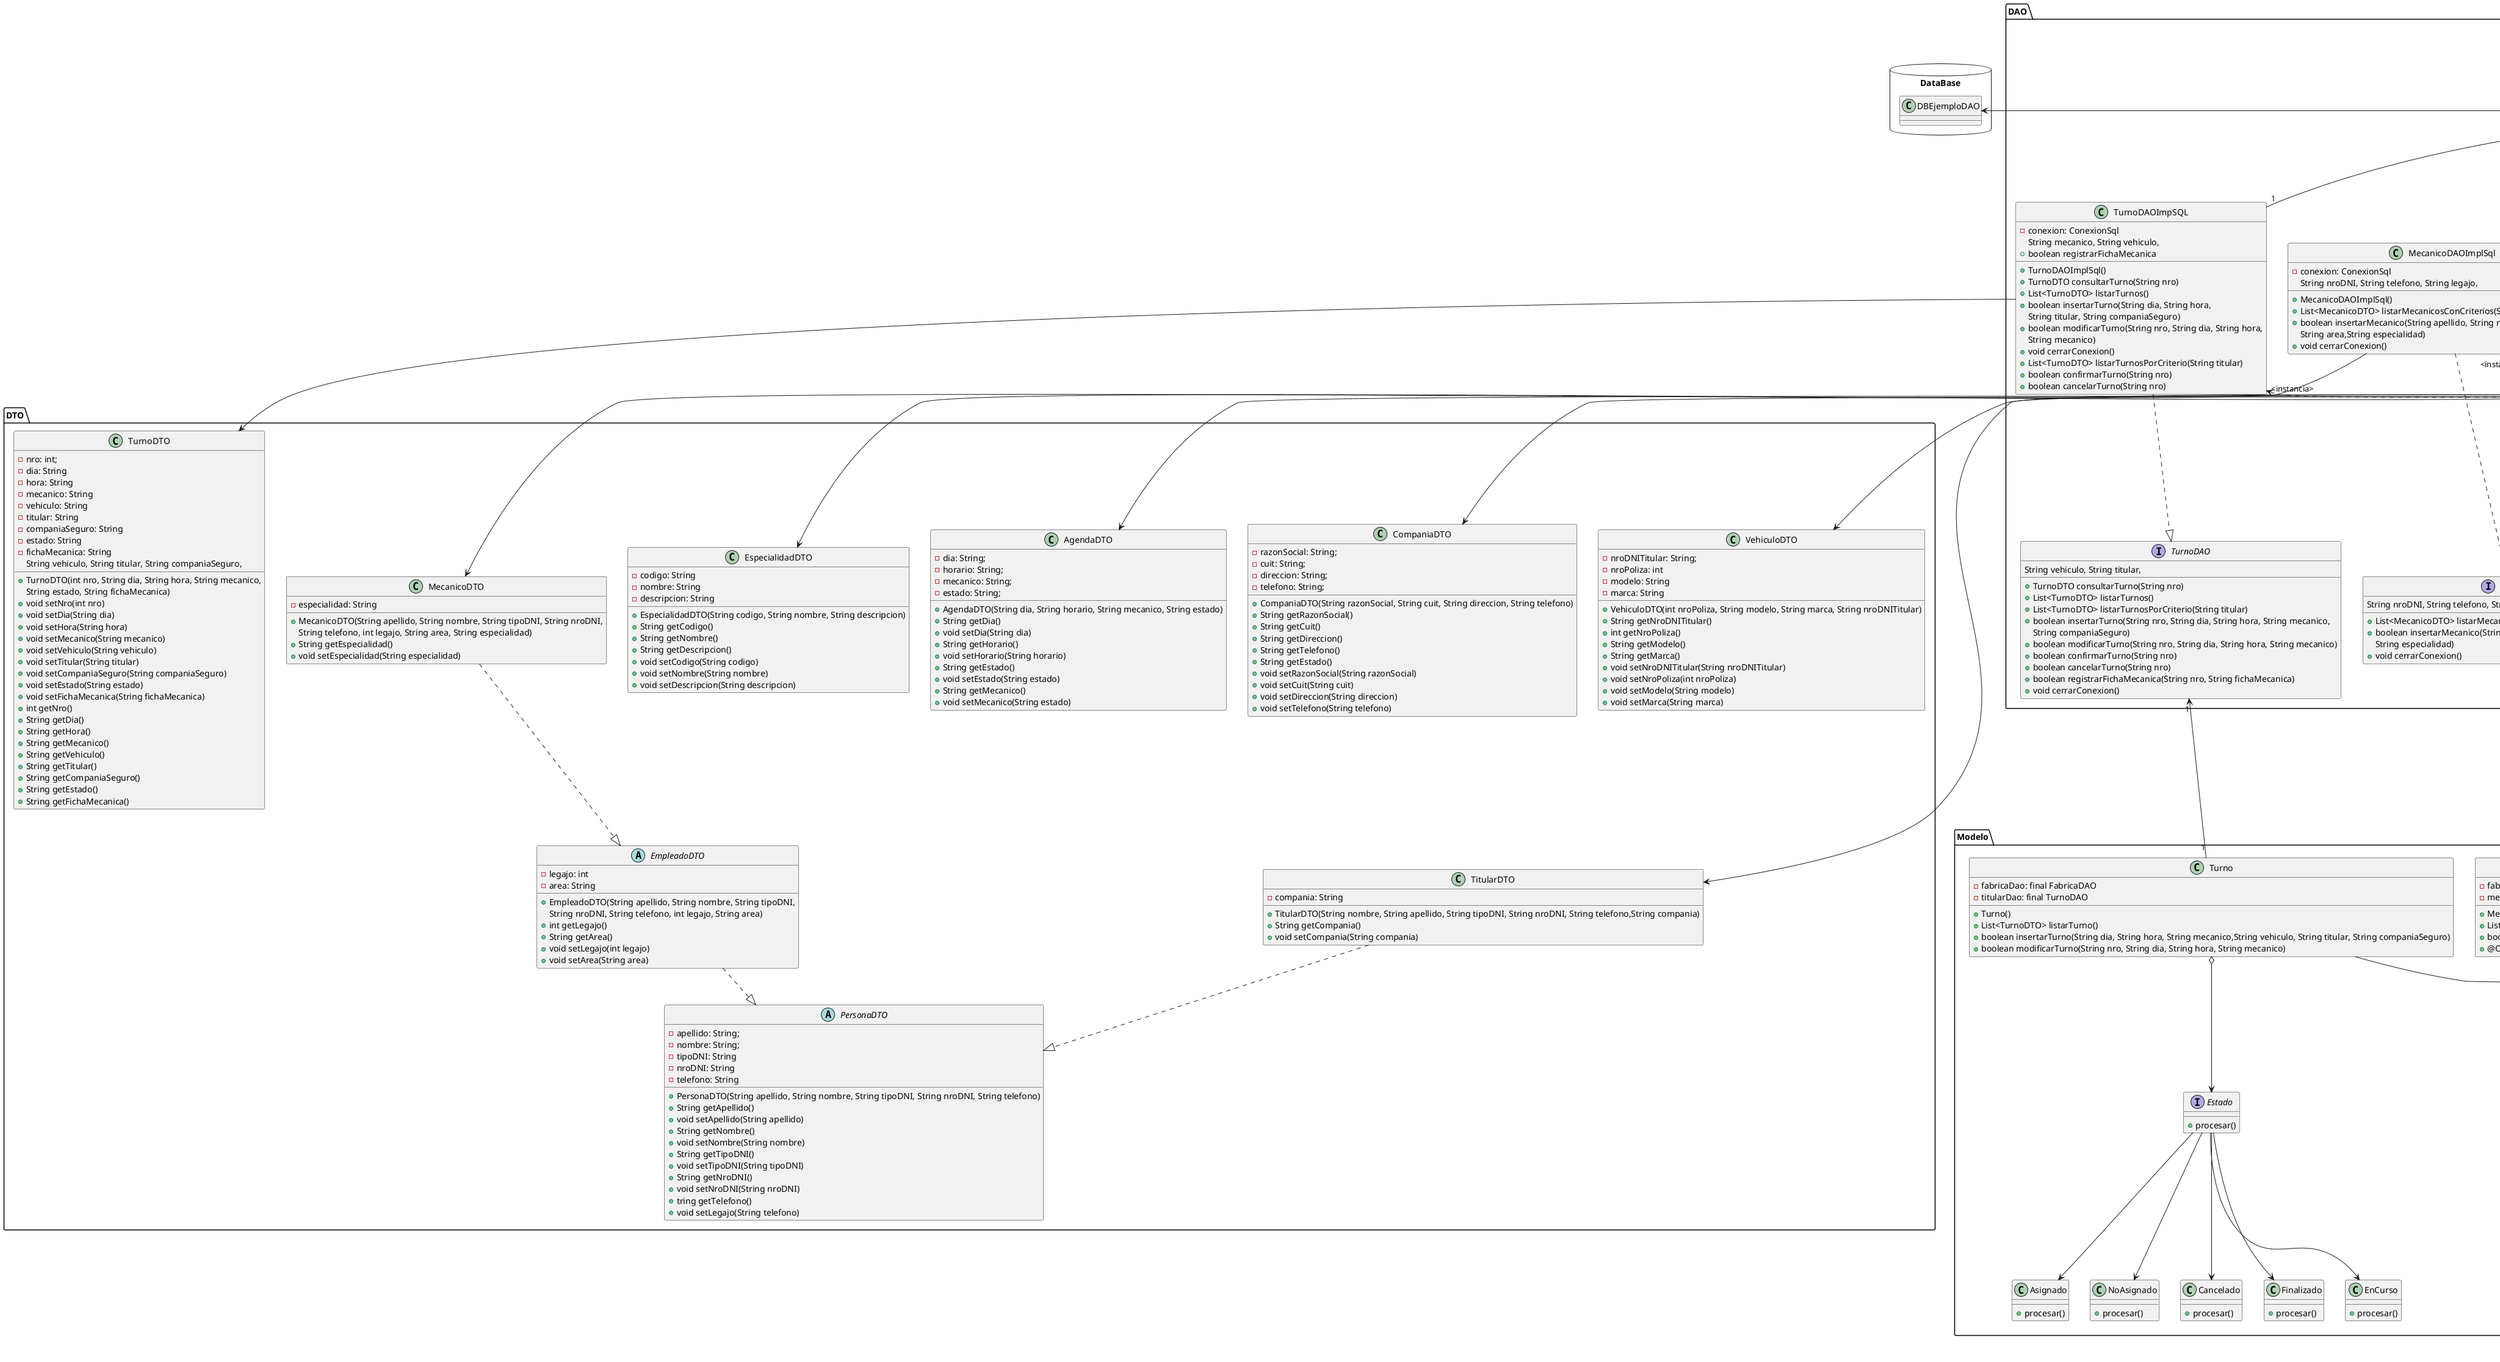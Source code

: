 @startuml
    package Modelo <<Folder>>{

        abstract Modelo{
            + static Modelo fabricarModelo(String nombreClaseModelo)
        }

        class Compania {
            - fabricaDao: final FabricaDAO
            - companiaDao: final CompaniaDAO
            + Compania()
            + List<CompaniaDTO> listarCompanias()
            + boolean insertarCompania(String razonSocial, String cuit, String direccion, String telefono)
            + @Override void finalize() 
        }

        class Agenda {
            - fabricaDao: final FabricaDAO
            - agendaDao: final AgendaDAO
            + Agenda()
            + List<AgendaDTO> listarAgenda(String mecanicoNombre, String estadoTurno)
            + @Override void finalize()
        }

        class Especialidad {
            - fabricaDao: final FabricaDAO
            - especialidadDao: final EspecialidadDAO
            + Especialidad()
            + List<EspecialidadDTO> listarEspecialidades()
            + @Override void finalize()
        }

        class Mecanico {
            - fabricaDao: final FabricaDAO
            - mecanicoDao: final MecanicoDAO
            + Mecanico()
            + List<MecanicoDTO> listarMecanicosConCriterios(String especialidad)
            + boolean insertarMecanico(String apellido, String nombre, String tipoDNI, String nroDNI, String telefono, String legajo, String area, String especialidad)
            + @Override void finalize()
        }

        class Titular {
            - fabricaDao: final FabricaDAO
            - titularDao: final TitularDAO
            + Titular()
            + boolean insertarTitular(String nombre, String apellido, String tipoDNI, String nroDNI, String telefono, String compania)
            + TitularDTO buscarTitular(String apellidoTitular, String nombreTitular)
            + @Override void finalize()
        }

        class Turno {
            - fabricaDao: final FabricaDAO
            - titularDao: final TurnoDAO
            + Turno()
            + List<TurnoDTO> listarTurno()
            + boolean insertarTurno(String dia, String hora, String mecanico,String vehiculo, String titular, String companiaSeguro)
            + boolean modificarTurno(String nro, String dia, String hora, String mecanico)
        }

        class Vehiculo {
            - fabricaDao: final FabricaDAO
            - titularDao: final vehiculoDao
            + Vehiculo()
            + boolean insertarVehiculo(int nroPoliza, String modelo, String marca, String nroDNITitular)
            + @Override void finalize()
        }

        interface Estado{
            + procesar()
        }

        class Asignado{
            + procesar()
        }

        class NoAsignado{
            + procesar()
        }

        class Cancelado{
            + procesar()
        }

        class Finalizado{
            + procesar()
        }

        class EnCurso{
            + procesar()
        }
    }

    package Controlador <<Folder>>{

        abstract Controlador{
            VISTA: InterfazTurno
            MODELO: Modelo
        }

        class EncRecepcionControlador extends Controlador {
            + EncRecepcionControlador(InterfazTurno vista, Modelo modelo)
            + keyTyped(KeyEvent ke)
            + void keyPressed(KeyEvent ke)
            + void actionPerformed(ActionEvent e)
            + void keyReleased(KeyEvent ke)
            - void iniciarFrmNuevoTurno()
        }

        class EncTallerControlador extends Controlador {

        }

        class EnsAdministracionControlador extends Controlador {

        }
    }

    package Vista <<Folder>>{

        class FrmNuevoCliente extends javax.swing.JFrame{
            + FrmNuevoCliente()
        }

        class FrmNuevoTurno extends javax.swing.JFrame implements InterfazTurno{
            + FrmNuevoTurno()
            + void setControlador(Controlador c)
            + void iniciaVista()
            + void cerrarVista()
            + void llenarVista()
        }

        class FrmNuevoEmpleado extends javax.swing.JFrame{
            + FrmNuevoEmpleado()
        }

        interface InterfazTurno{
            + static enum Operacion {
            + setControlador(Controlador c)
            + iniciaVista()
            + cerrarVista()
        }

        class vistaFichaMecanica extends javax.swing.JFrame{
            + vistaFichaMecanica()
        }
            
        class vistaHome extends javax.swing.JFrame implements InterfazTurno{
            + vistaHome()
            + void setControlador(Controlador c)
            + void iniciaVista()
            + void cerrarVista()
        }

    }

     package DAO <<Folder>>{

        abstract FabricaDAO{
            + abstract AlumnoDAO getAlumnoDao()
            + abstract TurnoDAO getTurnoDao()
            + abstract VehiculoDAO getVehiculoDao()
            + abstract TitularDAO getTitularDao()
            + abstract MecanicoDAO getMecanicoDao()
            + abstract CompaniaDAO getCompaniaDao()
            + abstract EspecialidadDAO getEspecialidadDAO()
            + abstract AgendaDAO getAgendaDao()
            + static FabricaDAO getFactory(String nombreClase)
        }

        class SqlFabricaDAO extends FabricaDAO{
            + TurnoDAO getTurnoDao()
            + VehiculoDAO getVehiculoDao()
            + TitularDAO getTitularDao()
            + MecanicoDAO getMecanicoDao()
            + MecanicoDAO getMecanicoDao()
            + CompaniaDAO getCompaniaDao()
            + EspecialidadDAO getEspecialidadDAO()
            + AgendaDAO getAgendaDao()
        }

        interface AgendaDAO{
            + List<AgendaDTO> listarAgenda(String mecanicoNombre, String estadoTurno)
            + cerrarConexion()
        }

        class AgendaDAOImplSql {
            - conexion: ConexionSql
            + AgendaDAOImplSql()
            + List<AgendaDTO> listarAgenda(String mecanicoNombre, String estadoTurno)
            + errarConexion()
        }

        interface CompaniaDAO{
            + List<CompaniaDTO> listarCompanias()
            + boolean insertarCompania(String razonSocial, String cuit, String direccion, 
                                 String telefono)
            + void cerrarConexion()
        }

        class CompaniaDAOImplSql {
            - conexion: ConexionSql
            + CompaniaDAOImplSql()
            + List<CompaniaDTO> listarCompanias()
            + boolean insertarCompania(String razonSocial, String cuit, 
                                        String direccion, String telefono)
            + void cerrarConexion()
        }

        interface EspecialidadDAO{
            + List<EspecialidadDTO> listarEspecialidades()
            + void cerrarConexion()
        }

        class EspecialidadDAOImpSql {
            - conexion: ConexionSql
            + EspecialidadDAOImpSql()
            + List<EspecialidadDTO> listarEspecialidades()
            + void cerrarConexion()
        }

        interface MecanicoDAO{
            + List<MecanicoDTO> listarMecanicosConCriterios(String especialidad)
            + boolean insertarMecanico(String apellido, String nombre, String tipoDNI, 
                                 String nroDNI, String telefono, String legajo, String area,
                                 String especialidad)
            + void cerrarConexion()
        }

        class MecanicoDAOImplSql {
            - conexion: ConexionSql
            + MecanicoDAOImplSql()
            + List<MecanicoDTO> listarMecanicosConCriterios(String especialidad)
            + boolean insertarMecanico(String apellido, String nombre, String tipoDNI, 
                                        String nroDNI, String telefono, String legajo, 
                                        String area,String especialidad)
            + void cerrarConexion()
        }

        interface TitularDAO{
            + TitularDTO buscarTitular(String apellido, String nombre)
            + boolean insertarTitular(String nombre, String apellido, String tipoDNI, String nroDNI, String telefono,String compania)
            + void cerrarConexion()
        }

        class TitularDAOImplSql {
            - conexion: ConexionSql
            + TitularDAOImplSql()
            + TitularDTO buscarTitular(String apellidoTitular, String nombreTitular)
            + boolean insertarTitular(String nombre, String apellido, String tipoDNI, String nroDNI, String telefono, String compania)
            + void cerrarConexion()
        }

        interface TurnoDAO{
            + TurnoDTO consultarTurno(String nro)
            + List<TurnoDTO> listarTurnos()
            + List<TurnoDTO> listarTurnosPorCriterio(String titular)
            + boolean insertarTurno(String nro, String dia, String hora, String mecanico,
                                    String vehiculo, String titular, 
                                    String companiaSeguro)
            + boolean modificarTurno(String nro, String dia, String hora, String mecanico)
            + boolean confirmarTurno(String nro)
            + boolean cancelarTurno(String nro)
            + boolean registrarFichaMecanica(String nro, String fichaMecanica)
            + void cerrarConexion()
        }

        class TurnoDAOImpSQL {
            - conexion: ConexionSql
            + TurnoDAOImplSql()
            + TurnoDTO consultarTurno(String nro)
            + List<TurnoDTO> listarTurnos()
            + boolean insertarTurno(String dia, String hora, 
                                     String mecanico, String vehiculo, 
                                     String titular, String companiaSeguro)
            + boolean modificarTurno(String nro, String dia, String hora, 
                                      String mecanico)
            + void cerrarConexion()
            + List<TurnoDTO> listarTurnosPorCriterio(String titular)
            + boolean confirmarTurno(String nro)
            + boolean cancelarTurno(String nro)
            + boolean registrarFichaMecanica
        }

        interface VehiculoDAO{
            + VehiculoDTO consultarVehiculo(int nroPoliza)
            + boolean insertarVehiculo(int nroPoliza,
                                 String modelo,
                                 String marca,
                                 String nroDNITitular)
            + void cerrarConexion()
        }

        class VehiculoDAOImplSql {
            - conexion: ConexionSql
            + VehiculoDAOImplSql()
            + VehiculoDTO consultarVehiculo(int nroPoliza)
            + boolean insertarVehiculo(int nroPoliza, String modelo, String marca, String nroDNITitular)
            + void cerrarConexion()
        }

        package Singleton <<Folder>>{
            class ConexionSQL{
                - URL: static final String 
                - connection: Connection
                - instancia: static ConexionSql 
                - ConexionSql()
                + static ConexionSql getInstancia()
                + Connection getConnection()
                # void desconectar()
            }
        }
     }

    package  DTO <<Folder>>{

        class AgendaDTO {
            - dia: String;
            - horario: String;
            - mecanico: String;
            - estado: String;
            + AgendaDTO(String dia, String horario, String mecanico, String estado)
            + String getDia()
            + void setDia(String dia)
            + String getHorario()
            + void setHorario(String horario)
            + String getEstado()
            + void setEstado(String estado)
            + String getMecanico()
            + void setMecanico(String estado)
        }

        class CompaniaDTO {
            - razonSocial: String;
            - cuit: String;
            - direccion: String;
            - telefono: String;
            + CompaniaDTO(String razonSocial, String cuit, String direccion, String telefono)
            + String getRazonSocial()
            + String getCuit()
            + String getDireccion()
            + String getTelefono()
            + String getEstado()
            + void setRazonSocial(String razonSocial)
            + void setCuit(String cuit)
            + void setDireccion(String direccion)
            + void setTelefono(String telefono)
        }

        abstract EmpleadoDTO{
            - legajo: int
            - area: String
            + EmpleadoDTO(String apellido, String nombre, String tipoDNI, 
                       String nroDNI, String telefono, int legajo, String area)
            + int getLegajo()
            + String getArea()
            + void setLegajo(int legajo)
            + void setArea(String area)
        }

        class EspecialidadDTO {
            - codigo: String
            - nombre: String
            - descripcion: String
            + EspecialidadDTO(String codigo, String nombre, String descripcion)
            + String getCodigo()
            + String getNombre()
            + String getDescripcion()
            + void setCodigo(String codigo)
            + void setNombre(String nombre)
            + void setDescripcion(String descripcion)
        }

        class MecanicoDTO{
            - especialidad: String
            + MecanicoDTO(String apellido, String nombre, String tipoDNI, String nroDNI, 
                       String telefono, int legajo, String area, String especialidad)
            + String getEspecialidad()
            + void setEspecialidad(String especialidad)
        }
        
        abstract PersonaDTO{
            - apellido: String;
            - nombre: String;
            - tipoDNI: String
            - nroDNI: String
            - telefono: String
            + PersonaDTO(String apellido, String nombre, String tipoDNI, String nroDNI, String telefono)
            + String getApellido()
            + void setApellido(String apellido)
            + String getNombre()
            + void setNombre(String nombre)
            + String getTipoDNI()
            + void setTipoDNI(String tipoDNI)
            + String getNroDNI()
            + void setNroDNI(String nroDNI)
            + tring getTelefono()
            + void setLegajo(String telefono)
        }

        class TitularDTO{
            - compania: String
            + TitularDTO(String nombre, String apellido, String tipoDNI, String nroDNI, String telefono,String compania)
            + String getCompania()
            + void setCompania(String compania)
        }
        
        class TurnoDTO {
            - nro: int;
            - dia: String
            - hora: String
            - mecanico: String
            - vehiculo: String
            - titular: String
            - companiaSeguro: String
            - estado: String
            - fichaMecanica: String
            + TurnoDTO(int nro, String dia, String hora, String mecanico, 
                    String vehiculo, String titular, String companiaSeguro,
                    String estado, String fichaMecanica)
            + void setNro(int nro)
            + void setDia(String dia)
            + void setHora(String hora)
            + void setMecanico(String mecanico)
            + void setVehiculo(String vehiculo)
            + void setTitular(String titular)
            + void setCompaniaSeguro(String companiaSeguro)
            + void setEstado(String estado)
            + void setFichaMecanica(String fichaMecanica)
            + int getNro()
            + String getDia()
            + String getHora()
            + String getMecanico()
            + String getVehiculo()
            + String getTitular()
            + String getCompaniaSeguro()
            + String getEstado()
            + String getFichaMecanica()
        }
        
        class VehiculoDTO {
            - nroDNITitular: String;
            - nroPoliza: int
            - modelo: String
            - marca: String
            + VehiculoDTO(int nroPoliza, String modelo, String marca, String nroDNITitular)
            + String getNroDNITitular()
            + int getNroPoliza()
            + String getModelo()
            + String getMarca()
            + void setNroDNITitular(String nroDNITitular)
            + void setNroPoliza(int nroPoliza)
            + void setModelo(String modelo)
            + void setMarca(String marca)
        }

    }

    package DataBase <<Database>>{

        class DBEjemploDAO{
            
        }
    }

    package Main <<Folder>>{
        class Main{
            modelo: Modelo
            vista: InterfazTurno
            controlador: Controlador
        }
        
    }

    Compania "1" -up-> "1" CompaniaDAO
    Turno "1" -up-> "1" TurnoDAO
    Titular "1" -up-> "1" TitularDAO
    Mecanico "1" -up-> "1" MecanicoDAO
    Especialidad "1" -up-> "1" EspecialidadDAO
    Agenda "1" -up-> "1" AgendaDAO
    Vehiculo "1" -up-> "1" VehiculoDAO
    Turno o--> Estado
    Estado --> Asignado
    Estado --> EnCurso
    Estado --> Cancelado
    Estado --> Finalizado
    Estado --> NoAsignado
    TurnoDAOImpSQL "1" -up-> "1" ConexionSQL
    CompaniaDAOImplSql "1" -up-> "1" ConexionSQL
    TitularDAOImplSql "1" -up-> "1" ConexionSQL
    MecanicoDAOImplSql "1" -up-> "1" ConexionSQL
    EspecialidadDAOImpSql "1" -up-> "1" ConexionSQL
    AgendaDAOImplSql "1" -up-> "1" ConexionSQL
    VehiculoDAOImplSql "1" -up-> "1" ConexionSQL
    TurnoDAOImpSQL "<instancia>" <.. SqlFabricaDAO
    CompaniaDAOImplSql "<instancia>" <.. SqlFabricaDAO
    TitularDAOImplSql "<instancia>" <.. SqlFabricaDAO
    MecanicoDAOImplSql "<instancia>" <.. SqlFabricaDAO
    EspecialidadDAOImpSql "<instancia>" <.. SqlFabricaDAO
    AgendaDAOImplSql "<instancia>" <.. SqlFabricaDAO
    VehiculoDAOImplSql "<instancia>" <.. SqlFabricaDAO
    Titular --down|> Modelo
    Vehiculo --down|> Modelo
    Mecanico --down|> Modelo
    Especialidad --down|> Modelo
    Compania --down|> Modelo
    Agenda --down|> Modelo
    Turno --down|> Modelo
    TurnoDAOImpSQL ..|> TurnoDAO
    CompaniaDAOImplSql ..|> CompaniaDAO
    TitularDAOImplSql ..|> TitularDAO
    MecanicoDAOImplSql ..|> MecanicoDAO
    EspecialidadDAOImpSql ..|> EspecialidadDAO
    AgendaDAOImplSql ..|> AgendaDAO
    VehiculoDAOImplSql ..|> VehiculoDAO
    ConexionSQL -left-> DBEjemploDAO
    TurnoDTO <-up- TurnoDAOImpSQL
    AgendaDTO <-up- AgendaDAOImplSql
    CompaniaDTO <-up- CompaniaDAOImplSql
    EspecialidadDTO <-up- EspecialidadDAOImpSql
    MecanicoDTO <-up- MecanicoDAOImplSql
    TitularDTO <-up- TitularDAOImplSql
    VehiculoDTO <-up- VehiculoDAOImplSql
    TitularDTO ..|> PersonaDTO
    MecanicoDTO ..|> EmpleadoDTO
    EmpleadoDTO ..|> PersonaDTO
    EncRecepcionControlador --> "1" Modelo
    EncRecepcionControlador --> "1" InterfazTurno
    Main --> Modelo 
    Main --> Vista 
    Main --> Controlador 
@enduml

